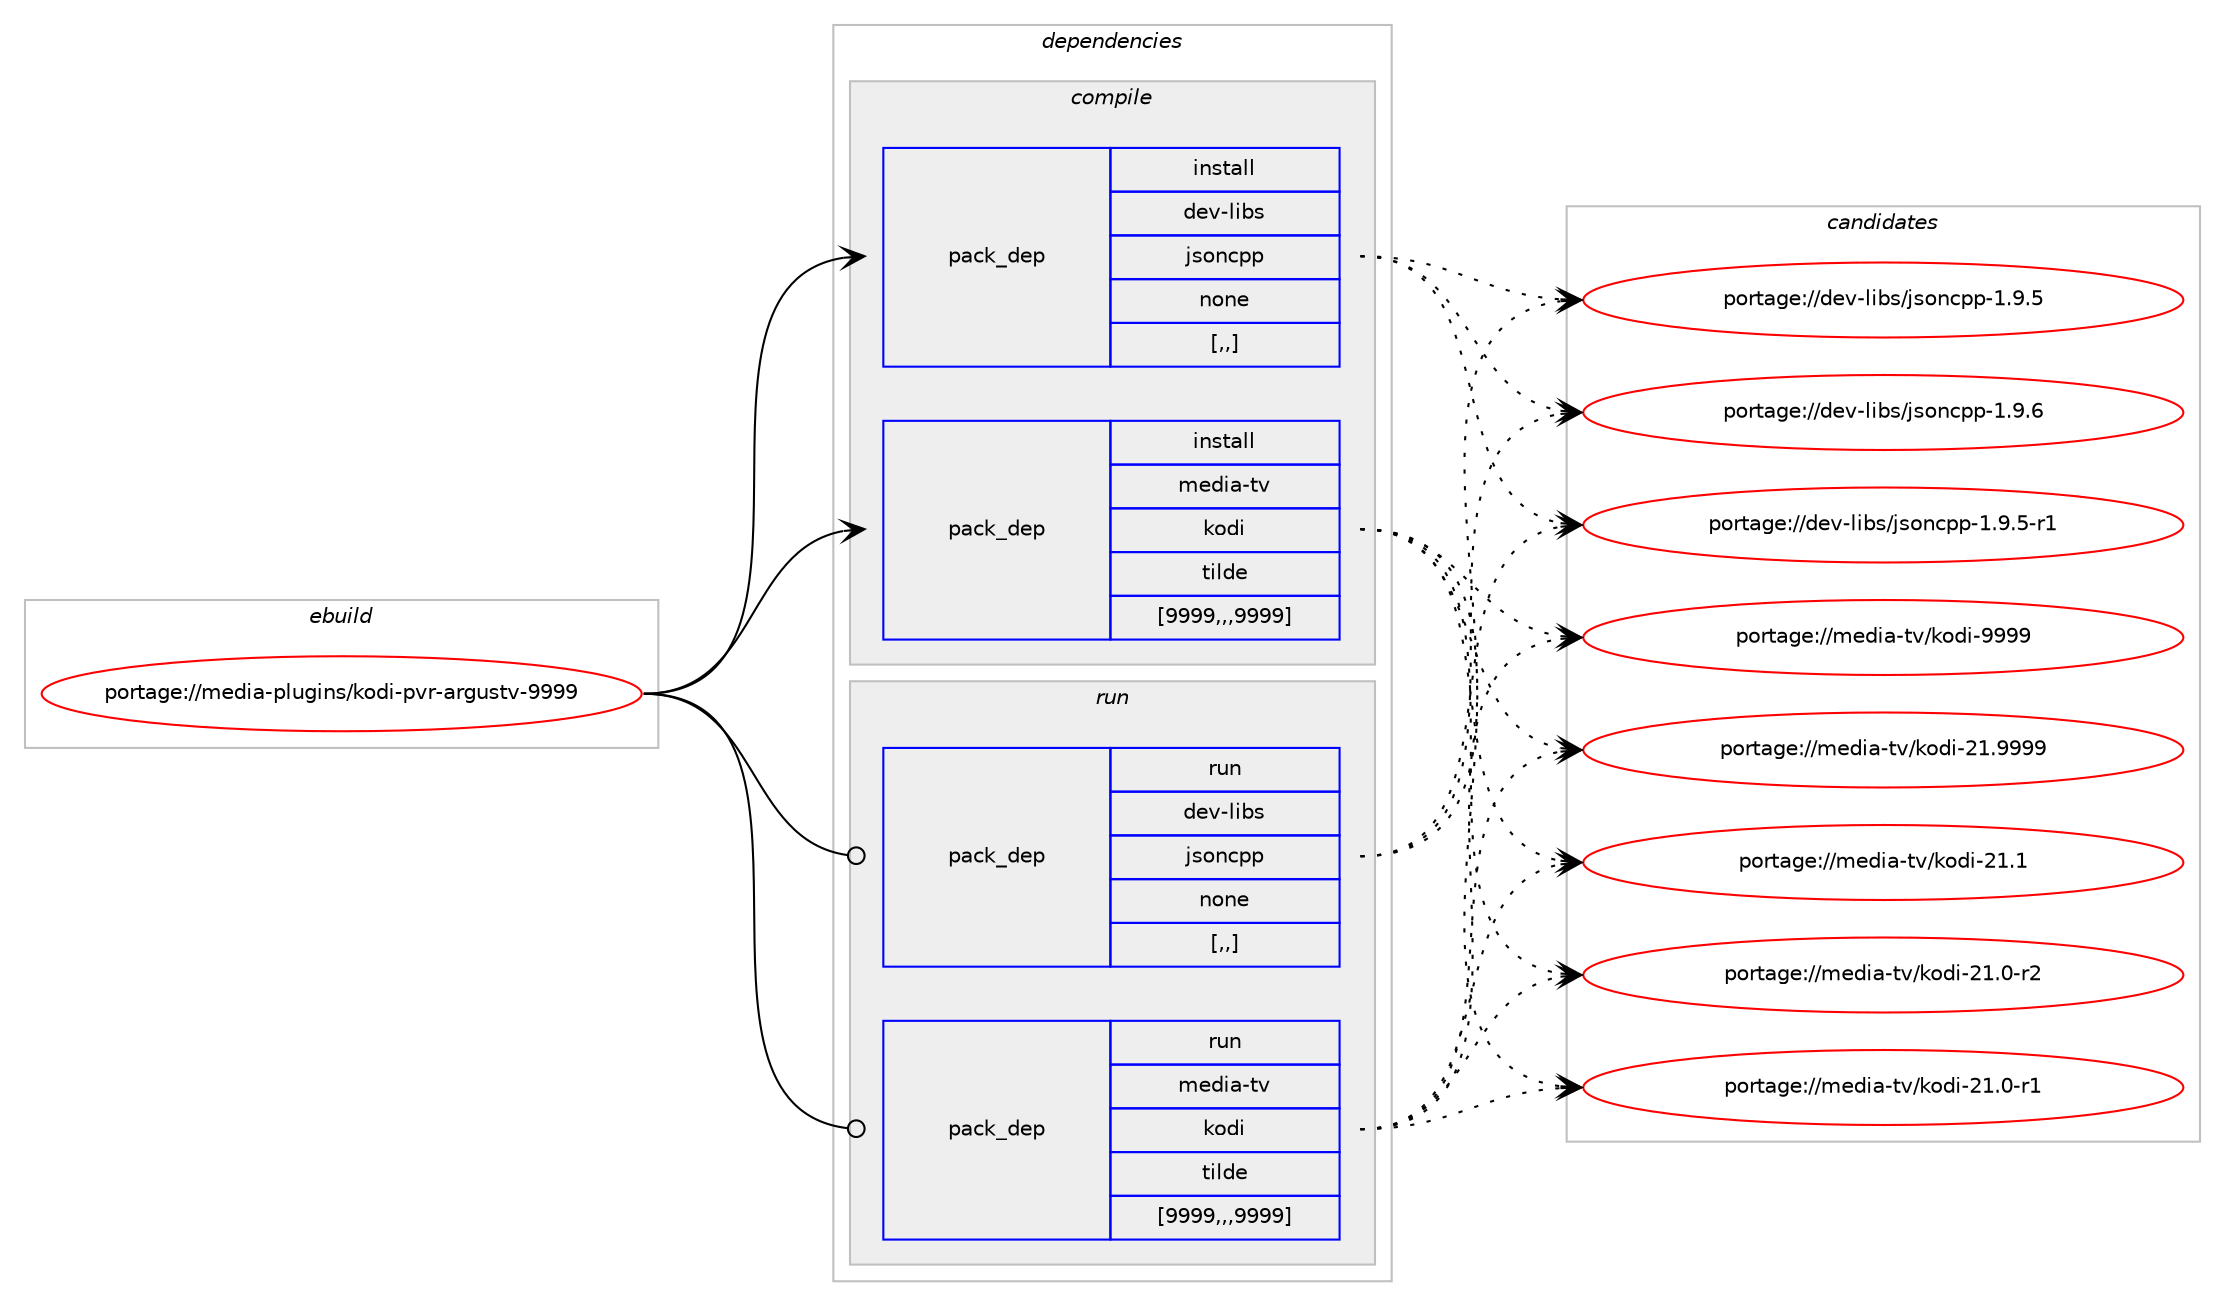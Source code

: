 digraph prolog {

# *************
# Graph options
# *************

newrank=true;
concentrate=true;
compound=true;
graph [rankdir=LR,fontname=Helvetica,fontsize=10,ranksep=1.5];#, ranksep=2.5, nodesep=0.2];
edge  [arrowhead=vee];
node  [fontname=Helvetica,fontsize=10];

# **********
# The ebuild
# **********

subgraph cluster_leftcol {
color=gray;
label=<<i>ebuild</i>>;
id [label="portage://media-plugins/kodi-pvr-argustv-9999", color=red, width=4, href="../media-plugins/kodi-pvr-argustv-9999.svg"];
}

# ****************
# The dependencies
# ****************

subgraph cluster_midcol {
color=gray;
label=<<i>dependencies</i>>;
subgraph cluster_compile {
fillcolor="#eeeeee";
style=filled;
label=<<i>compile</i>>;
subgraph pack601103 {
dependency819271 [label=<<TABLE BORDER="0" CELLBORDER="1" CELLSPACING="0" CELLPADDING="4" WIDTH="220"><TR><TD ROWSPAN="6" CELLPADDING="30">pack_dep</TD></TR><TR><TD WIDTH="110">install</TD></TR><TR><TD>dev-libs</TD></TR><TR><TD>jsoncpp</TD></TR><TR><TD>none</TD></TR><TR><TD>[,,]</TD></TR></TABLE>>, shape=none, color=blue];
}
id:e -> dependency819271:w [weight=20,style="solid",arrowhead="vee"];
subgraph pack601104 {
dependency819272 [label=<<TABLE BORDER="0" CELLBORDER="1" CELLSPACING="0" CELLPADDING="4" WIDTH="220"><TR><TD ROWSPAN="6" CELLPADDING="30">pack_dep</TD></TR><TR><TD WIDTH="110">install</TD></TR><TR><TD>media-tv</TD></TR><TR><TD>kodi</TD></TR><TR><TD>tilde</TD></TR><TR><TD>[9999,,,9999]</TD></TR></TABLE>>, shape=none, color=blue];
}
id:e -> dependency819272:w [weight=20,style="solid",arrowhead="vee"];
}
subgraph cluster_compileandrun {
fillcolor="#eeeeee";
style=filled;
label=<<i>compile and run</i>>;
}
subgraph cluster_run {
fillcolor="#eeeeee";
style=filled;
label=<<i>run</i>>;
subgraph pack601105 {
dependency819273 [label=<<TABLE BORDER="0" CELLBORDER="1" CELLSPACING="0" CELLPADDING="4" WIDTH="220"><TR><TD ROWSPAN="6" CELLPADDING="30">pack_dep</TD></TR><TR><TD WIDTH="110">run</TD></TR><TR><TD>dev-libs</TD></TR><TR><TD>jsoncpp</TD></TR><TR><TD>none</TD></TR><TR><TD>[,,]</TD></TR></TABLE>>, shape=none, color=blue];
}
id:e -> dependency819273:w [weight=20,style="solid",arrowhead="odot"];
subgraph pack601106 {
dependency819274 [label=<<TABLE BORDER="0" CELLBORDER="1" CELLSPACING="0" CELLPADDING="4" WIDTH="220"><TR><TD ROWSPAN="6" CELLPADDING="30">pack_dep</TD></TR><TR><TD WIDTH="110">run</TD></TR><TR><TD>media-tv</TD></TR><TR><TD>kodi</TD></TR><TR><TD>tilde</TD></TR><TR><TD>[9999,,,9999]</TD></TR></TABLE>>, shape=none, color=blue];
}
id:e -> dependency819274:w [weight=20,style="solid",arrowhead="odot"];
}
}

# **************
# The candidates
# **************

subgraph cluster_choices {
rank=same;
color=gray;
label=<<i>candidates</i>>;

subgraph choice601103 {
color=black;
nodesep=1;
choice10010111845108105981154710611511111099112112454946574654 [label="portage://dev-libs/jsoncpp-1.9.6", color=red, width=4,href="../dev-libs/jsoncpp-1.9.6.svg"];
choice100101118451081059811547106115111110991121124549465746534511449 [label="portage://dev-libs/jsoncpp-1.9.5-r1", color=red, width=4,href="../dev-libs/jsoncpp-1.9.5-r1.svg"];
choice10010111845108105981154710611511111099112112454946574653 [label="portage://dev-libs/jsoncpp-1.9.5", color=red, width=4,href="../dev-libs/jsoncpp-1.9.5.svg"];
dependency819271:e -> choice10010111845108105981154710611511111099112112454946574654:w [style=dotted,weight="100"];
dependency819271:e -> choice100101118451081059811547106115111110991121124549465746534511449:w [style=dotted,weight="100"];
dependency819271:e -> choice10010111845108105981154710611511111099112112454946574653:w [style=dotted,weight="100"];
}
subgraph choice601104 {
color=black;
nodesep=1;
choice1091011001059745116118471071111001054557575757 [label="portage://media-tv/kodi-9999", color=red, width=4,href="../media-tv/kodi-9999.svg"];
choice1091011001059745116118471071111001054550494657575757 [label="portage://media-tv/kodi-21.9999", color=red, width=4,href="../media-tv/kodi-21.9999.svg"];
choice1091011001059745116118471071111001054550494649 [label="portage://media-tv/kodi-21.1", color=red, width=4,href="../media-tv/kodi-21.1.svg"];
choice10910110010597451161184710711110010545504946484511450 [label="portage://media-tv/kodi-21.0-r2", color=red, width=4,href="../media-tv/kodi-21.0-r2.svg"];
choice10910110010597451161184710711110010545504946484511449 [label="portage://media-tv/kodi-21.0-r1", color=red, width=4,href="../media-tv/kodi-21.0-r1.svg"];
dependency819272:e -> choice1091011001059745116118471071111001054557575757:w [style=dotted,weight="100"];
dependency819272:e -> choice1091011001059745116118471071111001054550494657575757:w [style=dotted,weight="100"];
dependency819272:e -> choice1091011001059745116118471071111001054550494649:w [style=dotted,weight="100"];
dependency819272:e -> choice10910110010597451161184710711110010545504946484511450:w [style=dotted,weight="100"];
dependency819272:e -> choice10910110010597451161184710711110010545504946484511449:w [style=dotted,weight="100"];
}
subgraph choice601105 {
color=black;
nodesep=1;
choice10010111845108105981154710611511111099112112454946574654 [label="portage://dev-libs/jsoncpp-1.9.6", color=red, width=4,href="../dev-libs/jsoncpp-1.9.6.svg"];
choice100101118451081059811547106115111110991121124549465746534511449 [label="portage://dev-libs/jsoncpp-1.9.5-r1", color=red, width=4,href="../dev-libs/jsoncpp-1.9.5-r1.svg"];
choice10010111845108105981154710611511111099112112454946574653 [label="portage://dev-libs/jsoncpp-1.9.5", color=red, width=4,href="../dev-libs/jsoncpp-1.9.5.svg"];
dependency819273:e -> choice10010111845108105981154710611511111099112112454946574654:w [style=dotted,weight="100"];
dependency819273:e -> choice100101118451081059811547106115111110991121124549465746534511449:w [style=dotted,weight="100"];
dependency819273:e -> choice10010111845108105981154710611511111099112112454946574653:w [style=dotted,weight="100"];
}
subgraph choice601106 {
color=black;
nodesep=1;
choice1091011001059745116118471071111001054557575757 [label="portage://media-tv/kodi-9999", color=red, width=4,href="../media-tv/kodi-9999.svg"];
choice1091011001059745116118471071111001054550494657575757 [label="portage://media-tv/kodi-21.9999", color=red, width=4,href="../media-tv/kodi-21.9999.svg"];
choice1091011001059745116118471071111001054550494649 [label="portage://media-tv/kodi-21.1", color=red, width=4,href="../media-tv/kodi-21.1.svg"];
choice10910110010597451161184710711110010545504946484511450 [label="portage://media-tv/kodi-21.0-r2", color=red, width=4,href="../media-tv/kodi-21.0-r2.svg"];
choice10910110010597451161184710711110010545504946484511449 [label="portage://media-tv/kodi-21.0-r1", color=red, width=4,href="../media-tv/kodi-21.0-r1.svg"];
dependency819274:e -> choice1091011001059745116118471071111001054557575757:w [style=dotted,weight="100"];
dependency819274:e -> choice1091011001059745116118471071111001054550494657575757:w [style=dotted,weight="100"];
dependency819274:e -> choice1091011001059745116118471071111001054550494649:w [style=dotted,weight="100"];
dependency819274:e -> choice10910110010597451161184710711110010545504946484511450:w [style=dotted,weight="100"];
dependency819274:e -> choice10910110010597451161184710711110010545504946484511449:w [style=dotted,weight="100"];
}
}

}

